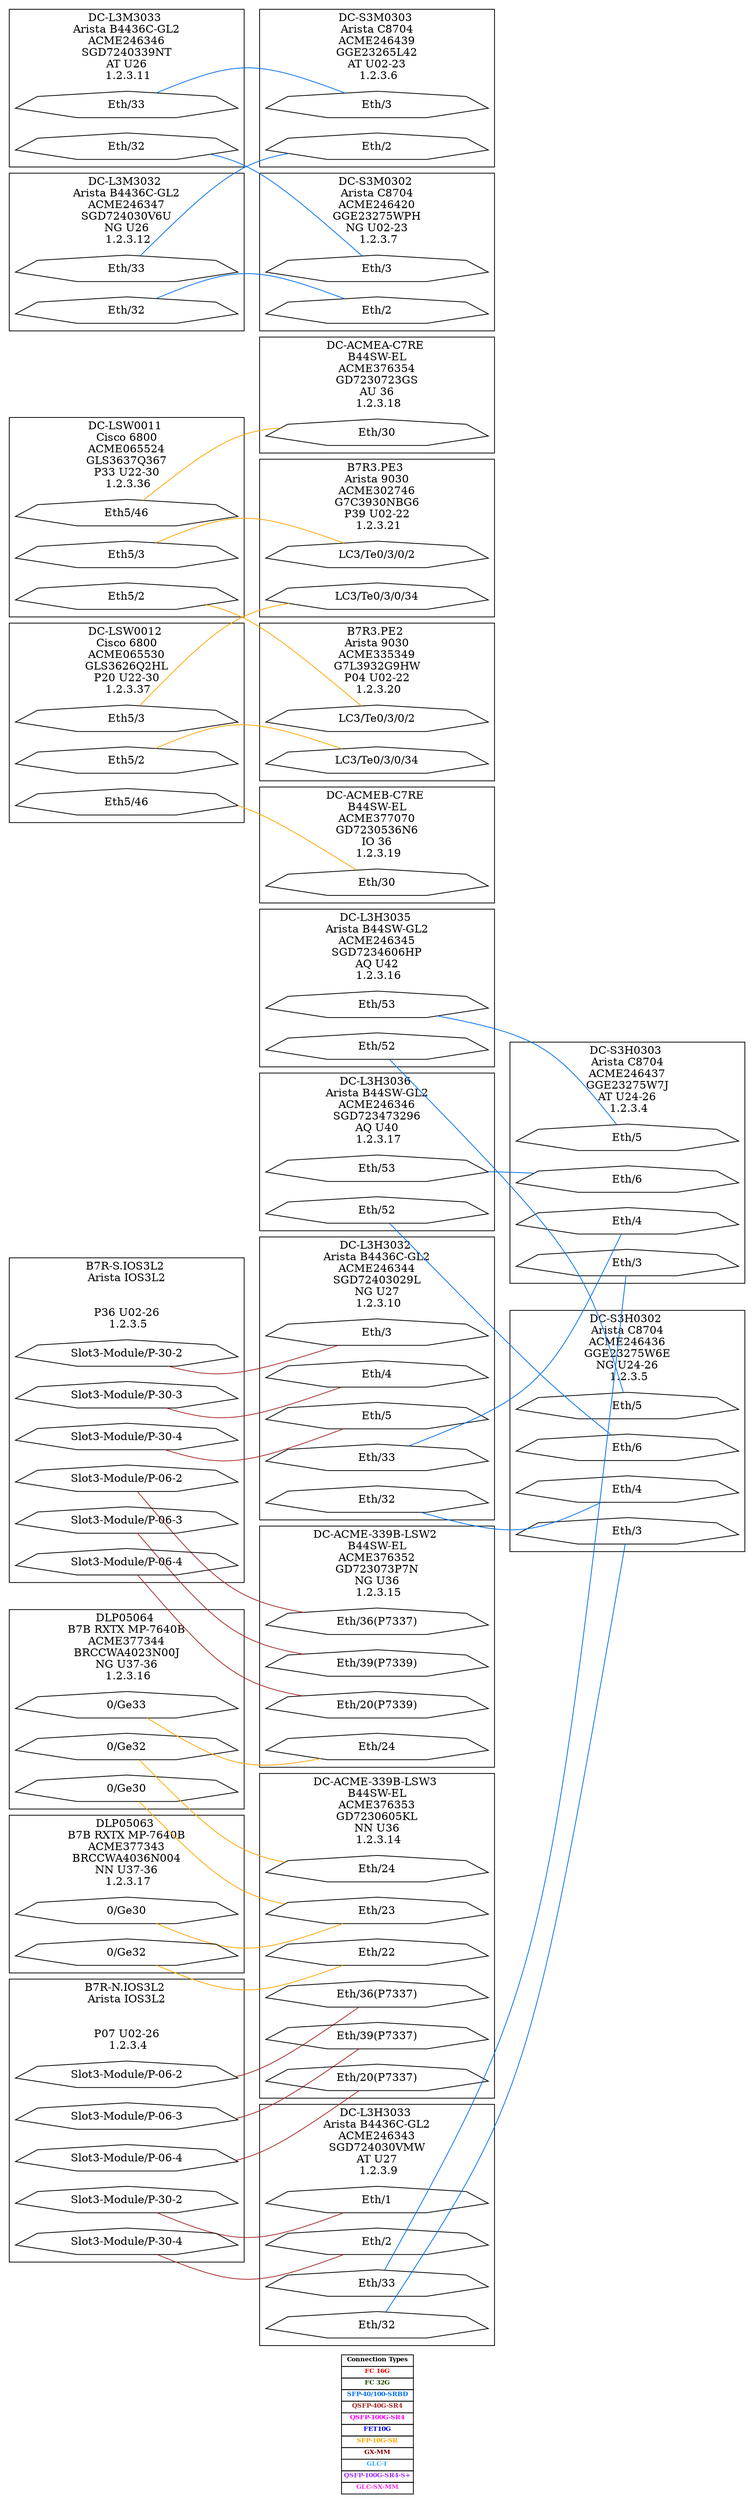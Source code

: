 
graph {

label=<
     <table border="0" cellborder="1" cellspacing="0">
       <tr><td bgcolor="#FFFFFFF"><font color="#000000" point-size="8" ><b>Connection Types</b></font></td></tr>
       <tr><td bgcolor="#FFFFFFF"><font color="#ff0000" point-size="8" ><b>FC 16G</b></font></td></tr>
       <tr><td bgcolor="#FFFFFFF"><font color="#1f4800" point-size="8" ><b>FC 32G</b></font></td></tr>
       <tr><td bgcolor="#FFFFFFF"><font color="#026ff0" point-size="8" ><b>SFP-40/100-SRBD</b></font></td></tr>
       <tr><td bgcolor="#FFFFFFF"><font color="#A52A2A" point-size="8" ><b>QSFP-40G-SR4</b></font></td></tr>
       <tr><td bgcolor="#FFFFFFF"><font color="#ff00FF" point-size="8" ><b>QSFP-100G-SR4</b></font></td></tr>
       <tr><td bgcolor="#FFFFFFF"><font color="#0000FF" point-size="8" ><b>FET10G</b></font></td></tr>
       <tr><td bgcolor="#FFFFFFF"><font color="#FFA500" point-size="8" ><b>SFP-10G-SR</b></font></td></tr>
       <tr><td bgcolor="#FFFFFFF"><font color="#800000" point-size="8" ><b>GX-MM</b></font></td></tr>
       <tr><td bgcolor="#FFFFFFF"><font color="#33ACFF" point-size="8" ><b>GLC-T</b></font></td></tr>
       <tr><td bgcolor="#FFFFFFF"><font color="#9C33FF" point-size="8" ><b>QSFP-100G-SR4-S+</b></font></td></tr>
       <tr><td bgcolor="#FFFFFFF"><font color="#FF33E6" point-size="8" ><b>GLC-SX-MM</b></font></td></tr>
       
     </table>>

    graph [splines=curved rankdir = "LR"];
    node [shape = polygon, sides = 7, width = 4, fontsize = 14, color = "#000000" ];


subgraph cluster_B7RNIOS3L2 {
    "B7R-N.IOS3L2.Slot3-Module/P-30-2" [label="Slot3-Module/P-30-2"];
    "B7R-N.IOS3L2.Slot3-Module/P-30-4" [label="Slot3-Module/P-30-4"];
    "B7R-N.IOS3L2.Slot3-Module/P-06-2" [label="Slot3-Module/P-06-2"];
    "B7R-N.IOS3L2.Slot3-Module/P-06-3" [label="Slot3-Module/P-06-3"];
    "B7R-N.IOS3L2.Slot3-Module/P-06-4" [label="Slot3-Module/P-06-4"];
    label = <B7R-N.IOS3L2 <br/> Arista IOS3L2 <br/>  <br/>  <br/> P07 U02-26 <br/> 1.2.3.4>;
  }

subgraph cluster_B7RSIOS3L2 {
    "B7R-S.IOS3L2.Slot3-Module/P-30-2" [label="Slot3-Module/P-30-2"];
    "B7R-S.IOS3L2.Slot3-Module/P-30-3" [label="Slot3-Module/P-30-3"];
    "B7R-S.IOS3L2.Slot3-Module/P-30-4" [label="Slot3-Module/P-30-4"];
    "B7R-S.IOS3L2.Slot3-Module/P-06-2" [label="Slot3-Module/P-06-2"];
    "B7R-S.IOS3L2.Slot3-Module/P-06-3" [label="Slot3-Module/P-06-3"];
    "B7R-S.IOS3L2.Slot3-Module/P-06-4" [label="Slot3-Module/P-06-4"];
    label = <B7R-S.IOS3L2 <br/> Arista IOS3L2 <br/>  <br/>  <br/> P36 U02-26 <br/> 1.2.3.5>;
  }

subgraph cluster_DCACME339BLSW3 {
    "DC-ACME-339B-LSW3.Eth/36(P7337)" [label="Eth/36(P7337)"];
    "DC-ACME-339B-LSW3.Eth/39(P7337)" [label="Eth/39(P7337)"];
    "DC-ACME-339B-LSW3.Eth/20(P7337)" [label="Eth/20(P7337)"];
    "DC-ACME-339B-LSW3.Eth/23" [label="Eth/23"];
    "DC-ACME-339B-LSW3.Eth/22" [label="Eth/22"];
    "DC-ACME-339B-LSW3.Eth/23" [label="Eth/23"];
    "DC-ACME-339B-LSW3.Eth/24" [label="Eth/24"];
    label = <DC-ACME-339B-LSW3 <br/> B44SW-EL <br/> ACME376353 <br/> GD7230605KL <br/> NN U36 <br/> 1.2.3.14>;
  }

subgraph cluster_DCACME339BLSW2 {
    "DC-ACME-339B-LSW2.Eth/36(P7337)" [label="Eth/36(P7337)"];
    "DC-ACME-339B-LSW2.Eth/39(P7339)" [label="Eth/39(P7339)"];
    "DC-ACME-339B-LSW2.Eth/20(P7339)" [label="Eth/20(P7339)"];
    "DC-ACME-339B-LSW2.Eth/24" [label="Eth/24"];
    label = <DC-ACME-339B-LSW2 <br/> B44SW-EL <br/> ACME376352 <br/> GD723073P7N <br/> NG U36 <br/> 1.2.3.15>;
  }

subgraph cluster_DLP05064 {
    "DLP05064.0/Ge30" [label="0/Ge30"];
    "DLP05064.0/Ge32" [label="0/Ge32"];
    "DLP05064.0/Ge33" [label="0/Ge33"];
    label = <DLP05064 <br/> B7B RXTX MP-7640B <br/> ACME377344 <br/> BRCCWA4023N00J <br/> NG U37-36 <br/> 1.2.3.16>;
  }

subgraph cluster_DLP05063 {
    "DLP05063.0/Ge30" [label="0/Ge30"];
    "DLP05063.0/Ge32" [label="0/Ge32"];
    label = <DLP05063 <br/> B7B RXTX MP-7640B <br/> ACME377343 <br/> BRCCWA4036N004 <br/> NN U37-36 <br/> 1.2.3.17>;
  }

subgraph cluster_DCACMEAC7RE {
    "DC-ACMEA-C7RE.Eth/30" [label="Eth/30"];
    label = <DC-ACMEA-C7RE <br/> B44SW-EL <br/> ACME376354 <br/> GD7230723GS <br/> AU 36 <br/> 1.2.3.18>;
  }

subgraph cluster_DCACMEBC7RE {
    "DC-ACMEB-C7RE.Eth/30" [label="Eth/30"];
    label = <DC-ACMEB-C7RE <br/> B44SW-EL <br/> ACME377070 <br/> GD7230536N6 <br/> IO 36 <br/> 1.2.3.19>;
  }

subgraph cluster_B7R3PE2 {
    "B7R3.PE2.LC3/Te0/3/0/2" [label="LC3/Te0/3/0/2"];
    "B7R3.PE2.LC3/Te0/3/0/34" [label="LC3/Te0/3/0/34"];
    label = <B7R3.PE2 <br/> Arista 9030 <br/> ACME335349 <br/> G7L3932G9HW <br/> P04 U02-22 <br/> 1.2.3.20>;
  }

subgraph cluster_B7R3PE3 {
    "B7R3.PE3.LC3/Te0/3/0/2" [label="LC3/Te0/3/0/2"];
    "B7R3.PE3.LC3/Te0/3/0/34" [label="LC3/Te0/3/0/34"];
    label = <B7R3.PE3 <br/> Arista 9030 <br/> ACME302746 <br/> G7C3930NBG6 <br/> P39 U02-22 <br/> 1.2.3.21>;
  }

subgraph cluster_DCLSW0011 {
    "DC-LSW0011.Eth5/46" [label="Eth5/46"];
    "DC-LSW0011.Eth5/3" [label="Eth5/3"];
    "DC-LSW0011.Eth5/2" [label="Eth5/2"];
    label = <DC-LSW0011 <br/> Cisco 6800 <br/> ACME065524 <br/> GLS3637Q367 <br/> P33 U22-30 <br/> 1.2.3.22>;
  }

subgraph cluster_DCLSW0012 {
    "DC-LSW0012.Eth5/46" [label="Eth5/46"];
    "DC-LSW0012.Eth5/3" [label="Eth5/3"];
    "DC-LSW0012.Eth5/2" [label="Eth5/2"];
    label = <DC-LSW0012 <br/> Cisco 6800 <br/> ACME065530 <br/> GLS3626Q2HL <br/> P20 U22-30 <br/> 1.2.3.23>;
  }

subgraph cluster_DCS3H0303 {
    "DC-S3H0303.Eth/3" [label="Eth/3"];
    "DC-S3H0303.Eth/4" [label="Eth/4"];
    "DC-S3H0303.Eth/5" [label="Eth/5"];
    "DC-S3H0303.Eth/6" [label="Eth/6"];
    label = <DC-S3H0303 <br/> Arista C8704 <br/> ACME246437 <br/> GGE23275W7J <br/> AT U24-26 <br/> 1.2.3.4>;
  }

subgraph cluster_DCS3H0302 {
    "DC-S3H0302.Eth/3" [label="Eth/3"];
    "DC-S3H0302.Eth/4" [label="Eth/4"];
    "DC-S3H0302.Eth/5" [label="Eth/5"];
    "DC-S3H0302.Eth/6" [label="Eth/6"];
    label = <DC-S3H0302 <br/> Arista C8704 <br/> ACME246436 <br/> GGE23275W6E <br/> NG U24-26 <br/> 1.2.3.5>;
  }

subgraph cluster_DCS3M0303 {
    "DC-S3M0303.Eth/3" [label="Eth/3"];
    "DC-S3M0303.Eth/2" [label="Eth/2"];
    label = <DC-S3M0303 <br/> Arista C8704 <br/> ACME246439 <br/> GGE23265L42 <br/> AT U02-23 <br/> 1.2.3.6>;
  }

subgraph cluster_DCS3M0302 {
    "DC-S3M0302.Eth/3" [label="Eth/3"];
    "DC-S3M0302.Eth/2" [label="Eth/2"];
    label = <DC-S3M0302 <br/> Arista C8704 <br/> ACME246420 <br/> GGE23275WPH <br/> NG U02-23 <br/> 1.2.3.7>;
  }

subgraph cluster_DCL3H3033 {
    "DC-L3H3033.Eth/1" [label="Eth/1"];
    "DC-L3H3033.Eth/2" [label="Eth/2"];
    "DC-L3H3033.Eth/33" [label="Eth/33"];
    "DC-L3H3033.Eth/32" [label="Eth/32"];
    label = <DC-L3H3033 <br/> Arista B4436C-GL2 <br/> ACME246343 <br/> SGD724030VMW <br/> AT U27 <br/> 1.2.3.9>;
  }

subgraph cluster_DCL3H3032 {
    "DC-L3H3032.Eth/3" [label="Eth/3"];
    "DC-L3H3032.Eth/4" [label="Eth/4"];
    "DC-L3H3032.Eth/5" [label="Eth/5"];
    "DC-L3H3032.Eth/33" [label="Eth/33"];
    "DC-L3H3032.Eth/32" [label="Eth/32"];
    label = <DC-L3H3032 <br/> Arista B4436C-GL2 <br/> ACME246344 <br/> SGD72403029L <br/> NG U27 <br/> 1.2.3.10>;
  }

subgraph cluster_DCL3M3033 {
    "DC-L3M3033.Eth/33" [label="Eth/33"];
    "DC-L3M3033.Eth/32" [label="Eth/32"];
    label = <DC-L3M3033 <br/> Arista B4436C-GL2 <br/> ACME246346 <br/> SGD7240339NT <br/> AT U26 <br/> 1.2.3.11>;
  }

subgraph cluster_DCL3M3032 {
    "DC-L3M3032.Eth/33" [label="Eth/33"];
    "DC-L3M3032.Eth/32" [label="Eth/32"];
    label = <DC-L3M3032 <br/> Arista B4436C-GL2 <br/> ACME246347 <br/> SGD724030V6U <br/> NG U26 <br/> 1.2.3.12>;
  }

subgraph cluster_DCL3H3035 {
    "DC-L3H3035.Eth/53" [label="Eth/53"];
    "DC-L3H3035.Eth/52" [label="Eth/52"];
    label = <DC-L3H3035 <br/> Arista B44SW-GL2 <br/> ACME246345 <br/> SGD7234606HP <br/> AQ U42 <br/> 1.2.3.16>;
  }

subgraph cluster_DCL3H3036 {
    "DC-L3H3036.Eth/53" [label="Eth/53"];
    "DC-L3H3036.Eth/52" [label="Eth/52"];
    label = <DC-L3H3036 <br/> Arista B44SW-GL2 <br/> ACME246346 <br/> SGD723473296 <br/> AQ U40 <br/> 1.2.3.17>;
  }

subgraph cluster_DCLSW0011 {
    "DC-LSW0011.Eth5/46" [label="Eth5/46"];
    "DC-LSW0011.Eth5/3" [label="Eth5/3"];
    "DC-LSW0011.Eth5/2" [label="Eth5/2"];
    label = <DC-LSW0011 <br/> Cisco 6800 <br/> ACME065524 <br/> GLS3637Q367 <br/> P33 U22-30 <br/> 1.2.3.36>;
  }

subgraph cluster_DCLSW0012 {
    "DC-LSW0012.Eth5/46" [label="Eth5/46"];
    "DC-LSW0012.Eth5/3" [label="Eth5/3"];
    "DC-LSW0012.Eth5/2" [label="Eth5/2"];
    label = <DC-LSW0012 <br/> Cisco 6800 <br/> ACME065530 <br/> GLS3626Q2HL <br/> P20 U22-30 <br/> 1.2.3.37>;
  }


{"B7R-N.IOS3L2.Slot3-Module/P-30-2" -- "DC-L3H3033.Eth/1" [color="#A52A2A"]} #ConnectionType QSFP-40G-SR4 = A52A2A
{"B7R-N.IOS3L2.Slot3-Module/P-30-4" -- "DC-L3H3033.Eth/2" [color="#A52A2A"]} #ConnectionType QSFP-40G-SR4 = A52A2A
{"B7R-S.IOS3L2.Slot3-Module/P-30-2" -- "DC-L3H3032.Eth/3" [color="#A52A2A"]} #ConnectionType QSFP-40G-SR4 = A52A2A
{"B7R-S.IOS3L2.Slot3-Module/P-30-3" -- "DC-L3H3032.Eth/4" [color="#A52A2A"]} #ConnectionType QSFP-40G-SR4 = A52A2A
{"B7R-S.IOS3L2.Slot3-Module/P-30-4" -- "DC-L3H3032.Eth/5" [color="#A52A2A"]} #ConnectionType QSFP-40G-SR4 = A52A2A
{"B7R-N.IOS3L2.Slot3-Module/P-06-2" -- "DC-ACME-339B-LSW3.Eth/36(P7337)" [color="#A52A2A"]} #ConnectionType QSFP-40G-SR4 = A52A2A
{"B7R-N.IOS3L2.Slot3-Module/P-06-3" -- "DC-ACME-339B-LSW3.Eth/39(P7337)" [color="#A52A2A"]} #ConnectionType QSFP-40G-SR4 = A52A2A
{"B7R-N.IOS3L2.Slot3-Module/P-06-4" -- "DC-ACME-339B-LSW3.Eth/20(P7337)" [color="#A52A2A"]} #ConnectionType QSFP-40G-SR4 = A52A2A
{"B7R-S.IOS3L2.Slot3-Module/P-06-2" -- "DC-ACME-339B-LSW2.Eth/36(P7337)" [color="#A52A2A"]} #ConnectionType QSFP-40G-SR4 = A52A2A
{"B7R-S.IOS3L2.Slot3-Module/P-06-3" -- "DC-ACME-339B-LSW2.Eth/39(P7339)" [color="#A52A2A"]} #ConnectionType QSFP-40G-SR4 = A52A2A
{"B7R-S.IOS3L2.Slot3-Module/P-06-4" -- "DC-ACME-339B-LSW2.Eth/20(P7339)" [color="#A52A2A"]} #ConnectionType QSFP-40G-SR4 = A52A2A
{"DLP05063.0/Ge30" -- "DC-ACME-339B-LSW3.Eth/23" [color="#FFA500"]} #ConnectionType SFP-10G-SR = FFA500
{"DLP05063.0/Ge32" -- "DC-ACME-339B-LSW3.Eth/22" [color="#FFA500"]} #ConnectionType SFP-10G-SR = FFA500
{"DLP05064.0/Ge30" -- "DC-ACME-339B-LSW3.Eth/23" [color="#FFA500"]} #ConnectionType SFP-10G-SR = FFA500
{"DLP05064.0/Ge32" -- "DC-ACME-339B-LSW3.Eth/24" [color="#FFA500"]} #ConnectionType SFP-10G-SR = FFA500
{"DLP05064.0/Ge33" -- "DC-ACME-339B-LSW2.Eth/24" [color="#FFA500"]} #ConnectionType SFP-10G-SR = FFA500
{"DC-LSW0011.Eth5/46" -- "DC-ACMEA-C7RE.Eth/30" [color="#FFA500"]} #ConnectionType SFP-10G-SR = FFA500
{"DC-LSW0012.Eth5/46" -- "DC-ACMEB-C7RE.Eth/30" [color="#FFA500"]} #ConnectionType SFP-10G-SR = FFA500
{"DC-LSW0011.Eth5/3" -- "B7R3.PE3.LC3/Te0/3/0/2" [color="#FFA500"]} #ConnectionType SFP-10G-SR = FFA500
{"DC-LSW0011.Eth5/2" -- "B7R3.PE2.LC3/Te0/3/0/2" [color="#FFA500"]} #ConnectionType SFP-10G-SR = FFA500
{"DC-LSW0012.Eth5/3" -- "B7R3.PE3.LC3/Te0/3/0/34" [color="#FFA500"]} #ConnectionType SFP-10G-SR = FFA500
{"DC-LSW0012.Eth5/2" -- "B7R3.PE2.LC3/Te0/3/0/34" [color="#FFA500"]} #ConnectionType SFP-10G-SR = FFA500
{"DC-L3H3033.Eth/33" -- "DC-S3H0303.Eth/3" [color="#026ff0"]} #ConnectionType QSFP-40/100G-SRBD = 026ff0
{"DC-L3H3033.Eth/32" -- "DC-S3H0302.Eth/3" [color="#026ff0"]} #ConnectionType QSFP-40/100G-SRBD = 026ff0
{"DC-L3H3032.Eth/33" -- "DC-S3H0303.Eth/4" [color="#026ff0"]} #ConnectionType QSFP-40/100G-SRBD = 026ff0
{"DC-L3H3032.Eth/32" -- "DC-S3H0302.Eth/4" [color="#026ff0"]} #ConnectionType QSFP-40/100G-SRBD = 026ff0
{"DC-L3H3035.Eth/53" -- "DC-S3H0303.Eth/5" [color="#026ff0"]} #ConnectionType QSFP-40/100G-SRBD = 026ff0
{"DC-L3H3035.Eth/52" -- "DC-S3H0302.Eth/5" [color="#026ff0"]} #ConnectionType QSFP-40/100G-SRBD = 026ff0
{"DC-L3H3036.Eth/53" -- "DC-S3H0303.Eth/6" [color="#026ff0"]} #ConnectionType QSFP-40/100G-SRBD = 026ff0
{"DC-L3H3036.Eth/52" -- "DC-S3H0302.Eth/6" [color="#026ff0"]} #ConnectionType QSFP-40/100G-SRBD = 026ff0
{"DC-L3M3033.Eth/33" -- "DC-S3M0303.Eth/3" [color="#026ff0"]} #ConnectionType QSFP-40/100G-SRBD = 026ff0
{"DC-L3M3033.Eth/32" -- "DC-S3M0302.Eth/3" [color="#026ff0"]} #ConnectionType QSFP-40/100G-SRBD = 026ff0
{"DC-L3M3032.Eth/33" -- "DC-S3M0303.Eth/2" [color="#026ff0"]} #ConnectionType QSFP-40/100G-SRBD = 026ff0
{"DC-L3M3032.Eth/32" -- "DC-S3M0302.Eth/2" [color="#026ff0"]} #ConnectionType QSFP-40/100G-SRBD = 026ff0



}